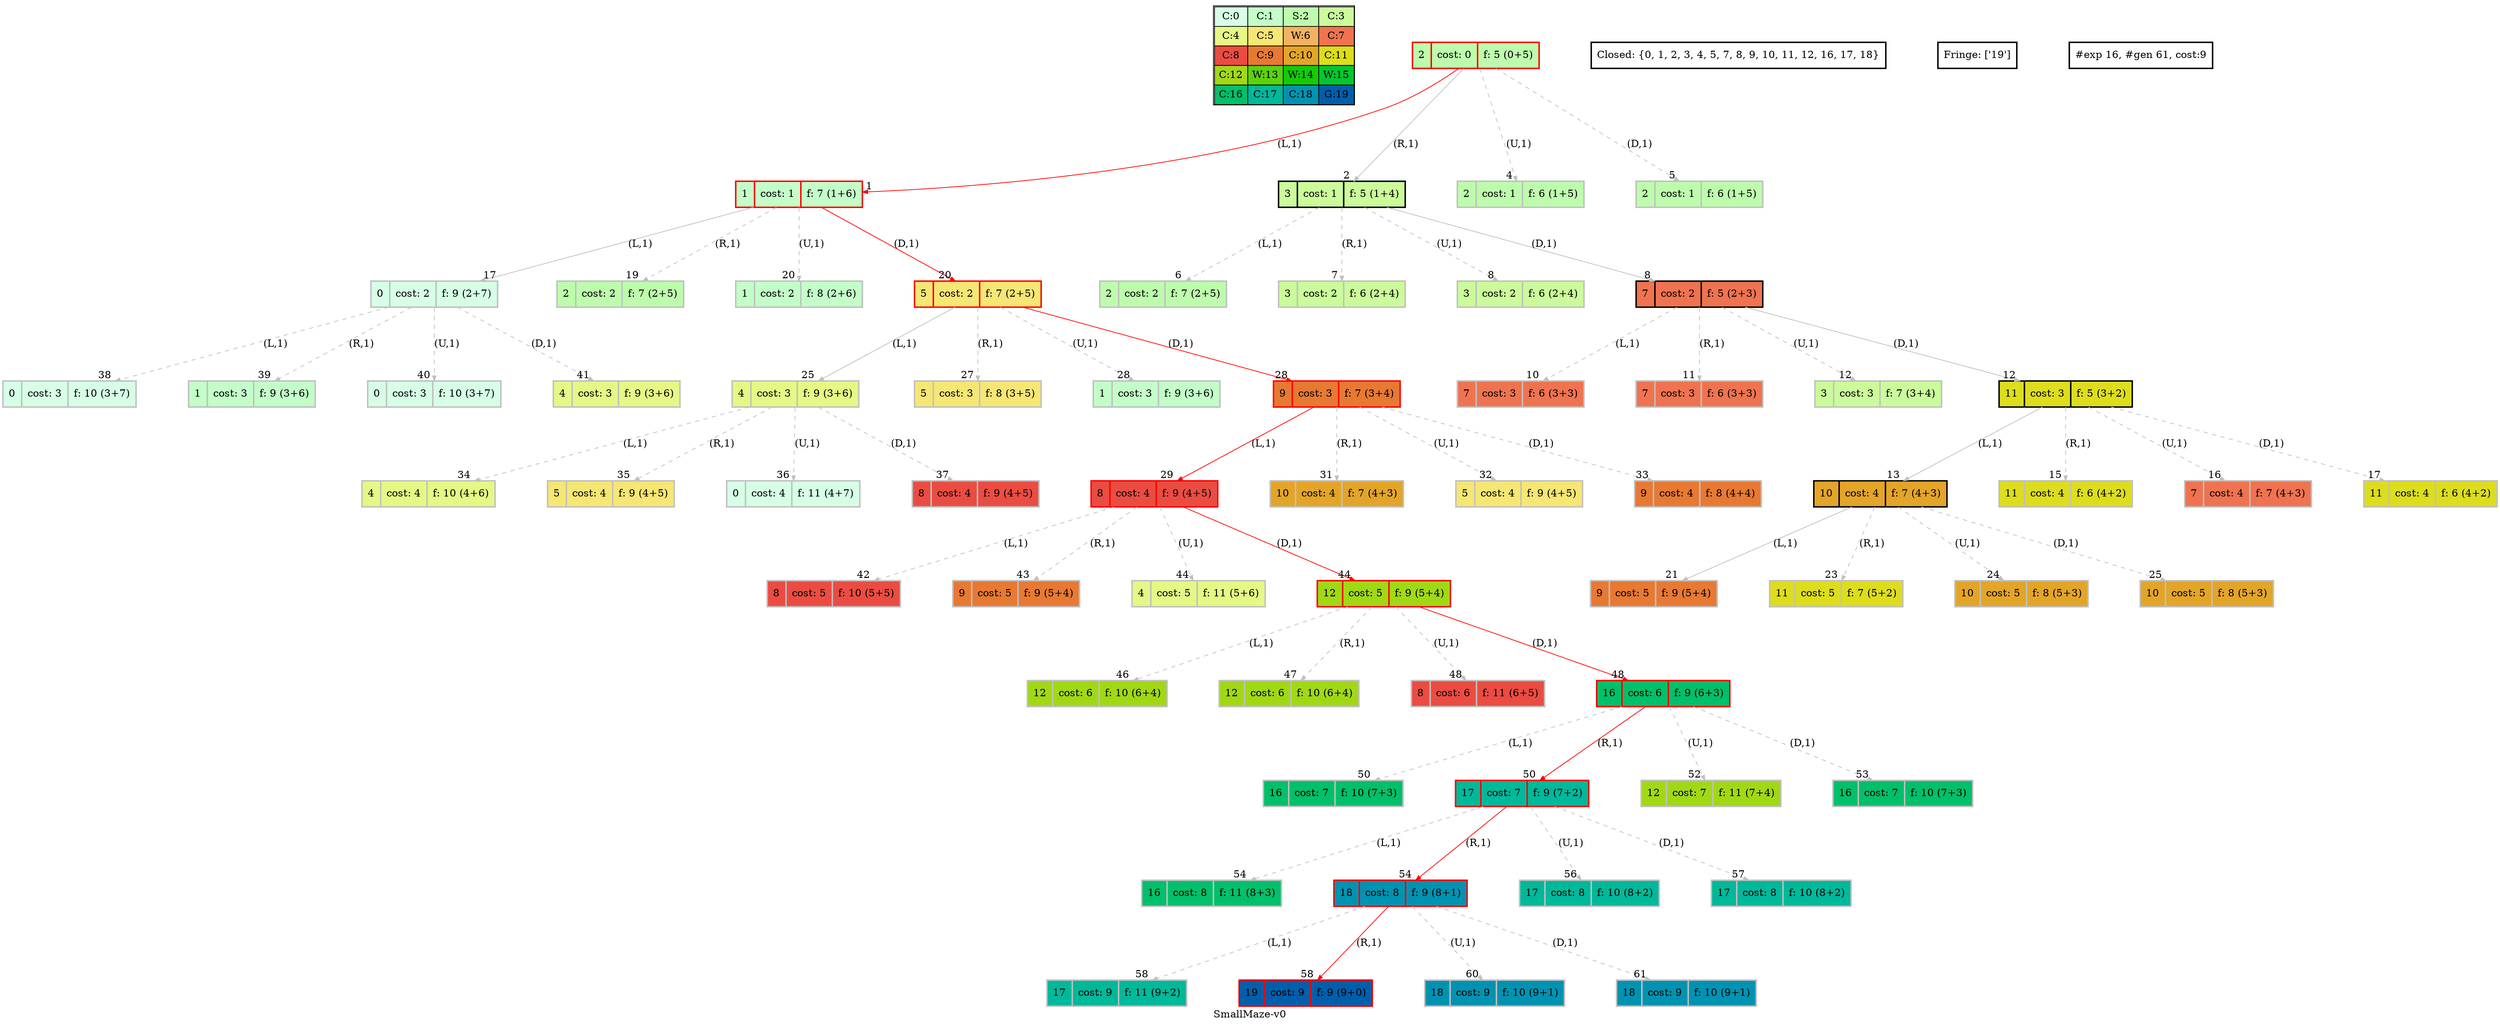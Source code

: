 digraph SmallMaze { label="SmallMaze-v0" nodesep=1 ranksep="1.2" node [shape=record penwidth=2] edge [arrowsize=0.7] 
subgraph MAP {label=Map;map [shape=plaintext label=<<table border="1" cellpadding="5" cellspacing="0" cellborder="1"><tr><td bgcolor="0.39803922 0.15947579 0.99679532 1.        ">C:0</td><td bgcolor="0.35098039 0.23194764 0.99315867 1.        ">C:1</td><td bgcolor="0.29607843 0.31486959 0.98720184 1.        ">S:2</td><td bgcolor="0.24901961 0.38410575 0.98063477 1.        ">C:3</td></tr><tr><td bgcolor="0.19411765 0.46220388 0.97128103 1.        ">C:4</td><td bgcolor="0.14705882 0.52643216 0.96182564 1.        ">C:5</td><td bgcolor="0.09215686 0.59770746 0.94913494 1.        ">W:6</td><td bgcolor="0.0372549  0.66454018 0.93467977 1.        ">C:7</td></tr><tr><td bgcolor="0.00980392 0.71791192 0.92090552 1.        ">C:8</td><td bgcolor="0.06470588 0.77520398 0.9032472  1.        ">C:9</td><td bgcolor="0.11176471 0.81974048 0.88677369 1.        ">C:10</td><td bgcolor="0.16666667 0.8660254  0.8660254  1.        ">C:11</td></tr><tr><td bgcolor="0.21372549 0.9005867  0.84695821 1.        ">C:12</td><td bgcolor="0.26862745 0.93467977 0.82325295 1.        ">W:13</td><td bgcolor="0.32352941 0.96182564 0.79801723 1.        ">W:14</td><td bgcolor="0.37058824 0.97940977 0.77520398 1.        ">W:15</td></tr><tr><td bgcolor="0.4254902  0.99315867 0.74725253 1.        ">C:16</td><td bgcolor="0.47254902 0.99907048 0.72218645 1.        ">C:17</td><td bgcolor="0.52745098 0.99907048 0.69169844 1.        ">C:18</td><td bgcolor="0.5745098  0.99315867 0.66454018 1.        ">G:19</td></tr></table>>]} 
"0_2" [label="<f0>2 |<f1> cost: 0 |<f2> f: 5 (0+5)", style=filled color=grey fillcolor="0.29607843 0.31486959 0.98720184 1.        "];  
"0_2" [label="<f0>2 |<f1> cost: 0 |<f2> f: 5 (0+5)", style=filled color=black color=red fillcolor="0.29607843 0.31486959 0.98720184 1.        "];  "0_2.1-0" [label="<f0>1 |<f1> cost: 1 |<f2> f: 7 (1+6)", style=filled color=grey color=red fillcolor="0.35098039 0.23194764 0.99315867 1.        "];   "0_2" -> "0_2.1-0" [label="(L,1)" headlabel=" 1 " style="" color=grey color=red ]; "0_c" [label="Closed: {2}" shape=box]; "0_fr" [label="Fringe: []" shape=box];
"0_2.3-1" [label="<f0>3 |<f1> cost: 1 |<f2> f: 5 (1+4)", style=filled color=grey fillcolor="0.24901961 0.38410575 0.98063477 1.        "];   "0_2" -> "0_2.3-1" [label="(R,1)" headlabel=" 2 " style="" color=grey ]; "0_c" [label="Closed: {2}" shape=box]; "0_fr" [label="Fringe: ['1']" shape=box];
"0_2.2-2" [label="<f0>2 |<f1> cost: 1 |<f2> f: 6 (1+5)", style=filled color=grey fillcolor="0.29607843 0.31486959 0.98720184 1.        "];   "0_2" -> "0_2.2-2" [label="(U,1)" headlabel=" 4 " style="dashed" color=grey ]; "0_c" [label="Closed: {2}" shape=box]; "0_fr" [label="Fringe: ['1', '3']" shape=box];
"0_2.2-3" [label="<f0>2 |<f1> cost: 1 |<f2> f: 6 (1+5)", style=filled color=grey fillcolor="0.29607843 0.31486959 0.98720184 1.        "];   "0_2" -> "0_2.2-3" [label="(D,1)" headlabel=" 5 " style="dashed" color=grey ]; "0_c" [label="Closed: {2}" shape=box]; "0_fr" [label="Fringe: ['1', '3']" shape=box];
"0_2.3.2-0" [label="<f0>2 |<f1> cost: 2 |<f2> f: 7 (2+5)", style=filled color=grey fillcolor="0.29607843 0.31486959 0.98720184 1.        "];   "0_2.3-1" -> "0_2.3.2-0" [label="(L,1)" headlabel=" 6 " style="dashed" color=grey ]; "0_c" [label="Closed: {2, 3}" shape=box]; "0_fr" [label="Fringe: ['1']" shape=box];
"0_2.3.3-1" [label="<f0>3 |<f1> cost: 2 |<f2> f: 6 (2+4)", style=filled color=grey fillcolor="0.24901961 0.38410575 0.98063477 1.        "];   "0_2.3-1" -> "0_2.3.3-1" [label="(R,1)" headlabel=" 7 " style="dashed" color=grey ]; "0_c" [label="Closed: {2, 3}" shape=box]; "0_fr" [label="Fringe: ['1']" shape=box];
"0_2.3.3-2" [label="<f0>3 |<f1> cost: 2 |<f2> f: 6 (2+4)", style=filled color=grey fillcolor="0.24901961 0.38410575 0.98063477 1.        "];   "0_2.3-1" -> "0_2.3.3-2" [label="(U,1)" headlabel=" 8 " style="dashed" color=grey ]; "0_c" [label="Closed: {2, 3}" shape=box]; "0_fr" [label="Fringe: ['1']" shape=box];
"0_2.3-1" [label="<f0>3 |<f1> cost: 1 |<f2> f: 5 (1+4)", style=filled color=black fillcolor="0.24901961 0.38410575 0.98063477 1.        "];  "0_2.3.7-3" [label="<f0>7 |<f1> cost: 2 |<f2> f: 5 (2+3)", style=filled color=grey fillcolor="0.0372549  0.66454018 0.93467977 1.        "];   "0_2.3-1" -> "0_2.3.7-3" [label="(D,1)" headlabel=" 8 " style="" color=grey ]; "0_c" [label="Closed: {2, 3}" shape=box]; "0_fr" [label="Fringe: ['1']" shape=box];
"0_2.3.7.7-0" [label="<f0>7 |<f1> cost: 3 |<f2> f: 6 (3+3)", style=filled color=grey fillcolor="0.0372549  0.66454018 0.93467977 1.        "];   "0_2.3.7-3" -> "0_2.3.7.7-0" [label="(L,1)" headlabel=" 10 " style="dashed" color=grey ]; "0_c" [label="Closed: {2, 3, 7}" shape=box]; "0_fr" [label="Fringe: ['1']" shape=box];
"0_2.3.7.7-1" [label="<f0>7 |<f1> cost: 3 |<f2> f: 6 (3+3)", style=filled color=grey fillcolor="0.0372549  0.66454018 0.93467977 1.        "];   "0_2.3.7-3" -> "0_2.3.7.7-1" [label="(R,1)" headlabel=" 11 " style="dashed" color=grey ]; "0_c" [label="Closed: {2, 3, 7}" shape=box]; "0_fr" [label="Fringe: ['1']" shape=box];
"0_2.3.7.3-2" [label="<f0>3 |<f1> cost: 3 |<f2> f: 7 (3+4)", style=filled color=grey fillcolor="0.24901961 0.38410575 0.98063477 1.        "];   "0_2.3.7-3" -> "0_2.3.7.3-2" [label="(U,1)" headlabel=" 12 " style="dashed" color=grey ]; "0_c" [label="Closed: {2, 3, 7}" shape=box]; "0_fr" [label="Fringe: ['1']" shape=box];
"0_2.3.7-3" [label="<f0>7 |<f1> cost: 2 |<f2> f: 5 (2+3)", style=filled color=black fillcolor="0.0372549  0.66454018 0.93467977 1.        "];  "0_2.3.7.11-3" [label="<f0>11 |<f1> cost: 3 |<f2> f: 5 (3+2)", style=filled color=grey fillcolor="0.16666667 0.8660254  0.8660254  1.        "];   "0_2.3.7-3" -> "0_2.3.7.11-3" [label="(D,1)" headlabel=" 12 " style="" color=grey ]; "0_c" [label="Closed: {2, 3, 7}" shape=box]; "0_fr" [label="Fringe: ['1']" shape=box];
"0_2.3.7.11-3" [label="<f0>11 |<f1> cost: 3 |<f2> f: 5 (3+2)", style=filled color=black fillcolor="0.16666667 0.8660254  0.8660254  1.        "];  "0_2.3.7.11.10-0" [label="<f0>10 |<f1> cost: 4 |<f2> f: 7 (4+3)", style=filled color=grey fillcolor="0.11176471 0.81974048 0.88677369 1.        "];   "0_2.3.7.11-3" -> "0_2.3.7.11.10-0" [label="(L,1)" headlabel=" 13 " style="" color=grey ]; "0_c" [label="Closed: {11, 2, 3, 7}" shape=box]; "0_fr" [label="Fringe: ['1']" shape=box];
"0_2.3.7.11.11-1" [label="<f0>11 |<f1> cost: 4 |<f2> f: 6 (4+2)", style=filled color=grey fillcolor="0.16666667 0.8660254  0.8660254  1.        "];   "0_2.3.7.11-3" -> "0_2.3.7.11.11-1" [label="(R,1)" headlabel=" 15 " style="dashed" color=grey ]; "0_c" [label="Closed: {11, 2, 3, 7}" shape=box]; "0_fr" [label="Fringe: ['1', '10']" shape=box];
"0_2.3.7.11.7-2" [label="<f0>7 |<f1> cost: 4 |<f2> f: 7 (4+3)", style=filled color=grey fillcolor="0.0372549  0.66454018 0.93467977 1.        "];   "0_2.3.7.11-3" -> "0_2.3.7.11.7-2" [label="(U,1)" headlabel=" 16 " style="dashed" color=grey ]; "0_c" [label="Closed: {11, 2, 3, 7}" shape=box]; "0_fr" [label="Fringe: ['1', '10']" shape=box];
"0_2.3.7.11.11-3" [label="<f0>11 |<f1> cost: 4 |<f2> f: 6 (4+2)", style=filled color=grey fillcolor="0.16666667 0.8660254  0.8660254  1.        "];   "0_2.3.7.11-3" -> "0_2.3.7.11.11-3" [label="(D,1)" headlabel=" 17 " style="dashed" color=grey ]; "0_c" [label="Closed: {11, 2, 3, 7}" shape=box]; "0_fr" [label="Fringe: ['1', '10']" shape=box];
"0_2.1-0" [label="<f0>1 |<f1> cost: 1 |<f2> f: 7 (1+6)", style=filled color=black color=red fillcolor="0.35098039 0.23194764 0.99315867 1.        "];  "0_2.1.0-0" [label="<f0>0 |<f1> cost: 2 |<f2> f: 9 (2+7)", style=filled color=grey fillcolor="0.39803922 0.15947579 0.99679532 1.        "];   "0_2.1-0" -> "0_2.1.0-0" [label="(L,1)" headlabel=" 17 " style="" color=grey ]; "0_c" [label="Closed: {1, 2, 3, 7, 11}" shape=box]; "0_fr" [label="Fringe: ['10']" shape=box];
"0_2.1.2-1" [label="<f0>2 |<f1> cost: 2 |<f2> f: 7 (2+5)", style=filled color=grey fillcolor="0.29607843 0.31486959 0.98720184 1.        "];   "0_2.1-0" -> "0_2.1.2-1" [label="(R,1)" headlabel=" 19 " style="dashed" color=grey ]; "0_c" [label="Closed: {1, 2, 3, 7, 11}" shape=box]; "0_fr" [label="Fringe: ['10', '0']" shape=box];
"0_2.1.1-2" [label="<f0>1 |<f1> cost: 2 |<f2> f: 8 (2+6)", style=filled color=grey fillcolor="0.35098039 0.23194764 0.99315867 1.        "];   "0_2.1-0" -> "0_2.1.1-2" [label="(U,1)" headlabel=" 20 " style="dashed" color=grey ]; "0_c" [label="Closed: {1, 2, 3, 7, 11}" shape=box]; "0_fr" [label="Fringe: ['10', '0']" shape=box];
"0_2.1.5-3" [label="<f0>5 |<f1> cost: 2 |<f2> f: 7 (2+5)", style=filled color=grey color=red fillcolor="0.14705882 0.52643216 0.96182564 1.        "];   "0_2.1-0" -> "0_2.1.5-3" [label="(D,1)" headlabel=" 20 " style="" color=grey color=red ]; "0_c" [label="Closed: {1, 2, 3, 7, 11}" shape=box]; "0_fr" [label="Fringe: ['10', '0']" shape=box];
"0_2.3.7.11.10-0" [label="<f0>10 |<f1> cost: 4 |<f2> f: 7 (4+3)", style=filled color=black fillcolor="0.11176471 0.81974048 0.88677369 1.        "];  "0_2.3.7.11.10.9-0" [label="<f0>9 |<f1> cost: 5 |<f2> f: 9 (5+4)", style=filled color=grey fillcolor="0.06470588 0.77520398 0.9032472  1.        "];   "0_2.3.7.11.10-0" -> "0_2.3.7.11.10.9-0" [label="(L,1)" headlabel=" 21 " style="" color=grey ]; "0_c" [label="Closed: {1, 2, 3, 7, 10, 11}" shape=box]; "0_fr" [label="Fringe: ['0', '5']" shape=box];
"0_2.3.7.11.10.11-1" [label="<f0>11 |<f1> cost: 5 |<f2> f: 7 (5+2)", style=filled color=grey fillcolor="0.16666667 0.8660254  0.8660254  1.        "];   "0_2.3.7.11.10-0" -> "0_2.3.7.11.10.11-1" [label="(R,1)" headlabel=" 23 " style="dashed" color=grey ]; "0_c" [label="Closed: {1, 2, 3, 7, 10, 11}" shape=box]; "0_fr" [label="Fringe: ['0', '5', '9']" shape=box];
"0_2.3.7.11.10.10-2" [label="<f0>10 |<f1> cost: 5 |<f2> f: 8 (5+3)", style=filled color=grey fillcolor="0.11176471 0.81974048 0.88677369 1.        "];   "0_2.3.7.11.10-0" -> "0_2.3.7.11.10.10-2" [label="(U,1)" headlabel=" 24 " style="dashed" color=grey ]; "0_c" [label="Closed: {1, 2, 3, 7, 10, 11}" shape=box]; "0_fr" [label="Fringe: ['0', '5', '9']" shape=box];
"0_2.3.7.11.10.10-3" [label="<f0>10 |<f1> cost: 5 |<f2> f: 8 (5+3)", style=filled color=grey fillcolor="0.11176471 0.81974048 0.88677369 1.        "];   "0_2.3.7.11.10-0" -> "0_2.3.7.11.10.10-3" [label="(D,1)" headlabel=" 25 " style="dashed" color=grey ]; "0_c" [label="Closed: {1, 2, 3, 7, 10, 11}" shape=box]; "0_fr" [label="Fringe: ['0', '5', '9']" shape=box];
"0_2.1.5-3" [label="<f0>5 |<f1> cost: 2 |<f2> f: 7 (2+5)", style=filled color=black color=red fillcolor="0.14705882 0.52643216 0.96182564 1.        "];  "0_2.1.5.4-0" [label="<f0>4 |<f1> cost: 3 |<f2> f: 9 (3+6)", style=filled color=grey fillcolor="0.19411765 0.46220388 0.97128103 1.        "];   "0_2.1.5-3" -> "0_2.1.5.4-0" [label="(L,1)" headlabel=" 25 " style="" color=grey ]; "0_c" [label="Closed: {1, 2, 3, 5, 7, 10, 11}" shape=box]; "0_fr" [label="Fringe: ['0', '9']" shape=box];
"0_2.1.5.5-1" [label="<f0>5 |<f1> cost: 3 |<f2> f: 8 (3+5)", style=filled color=grey fillcolor="0.14705882 0.52643216 0.96182564 1.        "];   "0_2.1.5-3" -> "0_2.1.5.5-1" [label="(R,1)" headlabel=" 27 " style="dashed" color=grey ]; "0_c" [label="Closed: {1, 2, 3, 5, 7, 10, 11}" shape=box]; "0_fr" [label="Fringe: ['0', '9', '4']" shape=box];
"0_2.1.5.1-2" [label="<f0>1 |<f1> cost: 3 |<f2> f: 9 (3+6)", style=filled color=grey fillcolor="0.35098039 0.23194764 0.99315867 1.        "];   "0_2.1.5-3" -> "0_2.1.5.1-2" [label="(U,1)" headlabel=" 28 " style="dashed" color=grey ]; "0_c" [label="Closed: {1, 2, 3, 5, 7, 10, 11}" shape=box]; "0_fr" [label="Fringe: ['0', '9', '4']" shape=box];
"0_2.1.5.9-3" [label="<f0>9 |<f1> cost: 3 |<f2> f: 7 (3+4)", style=filled color=grey color=red fillcolor="0.06470588 0.77520398 0.9032472  1.        "];   "0_2.1.5-3" -> "0_2.1.5.9-3" [label="(D,1)" headlabel=" 28 " style="" color=grey color=red ]; "0_c" [label="Closed: {1, 2, 3, 5, 7, 10, 11}" shape=box]; "0_fr" [label="Fringe: ['0', '9', '4']" shape=box];
"0_2.1.5.9-3" [label="<f0>9 |<f1> cost: 3 |<f2> f: 7 (3+4)", style=filled color=black color=red fillcolor="0.06470588 0.77520398 0.9032472  1.        "];  "0_2.1.5.9.8-0" [label="<f0>8 |<f1> cost: 4 |<f2> f: 9 (4+5)", style=filled color=grey color=red fillcolor="0.00980392 0.71791192 0.92090552 1.        "];   "0_2.1.5.9-3" -> "0_2.1.5.9.8-0" [label="(L,1)" headlabel=" 29 " style="" color=grey color=red ]; "0_c" [label="Closed: {1, 2, 3, 5, 7, 9, 10, 11}" shape=box]; "0_fr" [label="Fringe: ['0', '4']" shape=box];
"0_2.1.5.9.10-1" [label="<f0>10 |<f1> cost: 4 |<f2> f: 7 (4+3)", style=filled color=grey fillcolor="0.11176471 0.81974048 0.88677369 1.        "];   "0_2.1.5.9-3" -> "0_2.1.5.9.10-1" [label="(R,1)" headlabel=" 31 " style="dashed" color=grey ]; "0_c" [label="Closed: {1, 2, 3, 5, 7, 9, 10, 11}" shape=box]; "0_fr" [label="Fringe: ['0', '4', '8']" shape=box];
"0_2.1.5.9.5-2" [label="<f0>5 |<f1> cost: 4 |<f2> f: 9 (4+5)", style=filled color=grey fillcolor="0.14705882 0.52643216 0.96182564 1.        "];   "0_2.1.5.9-3" -> "0_2.1.5.9.5-2" [label="(U,1)" headlabel=" 32 " style="dashed" color=grey ]; "0_c" [label="Closed: {1, 2, 3, 5, 7, 9, 10, 11}" shape=box]; "0_fr" [label="Fringe: ['0', '4', '8']" shape=box];
"0_2.1.5.9.9-3" [label="<f0>9 |<f1> cost: 4 |<f2> f: 8 (4+4)", style=filled color=grey fillcolor="0.06470588 0.77520398 0.9032472  1.        "];   "0_2.1.5.9-3" -> "0_2.1.5.9.9-3" [label="(D,1)" headlabel=" 33 " style="dashed" color=grey ]; "0_c" [label="Closed: {1, 2, 3, 5, 7, 9, 10, 11}" shape=box]; "0_fr" [label="Fringe: ['0', '4', '8']" shape=box];
"0_2.1.5.4.4-0" [label="<f0>4 |<f1> cost: 4 |<f2> f: 10 (4+6)", style=filled color=grey fillcolor="0.19411765 0.46220388 0.97128103 1.        "];   "0_2.1.5.4-0" -> "0_2.1.5.4.4-0" [label="(L,1)" headlabel=" 34 " style="dashed" color=grey ]; "0_c" [label="Closed: {1, 2, 3, 4, 5, 7, 9, 10, 11}" shape=box]; "0_fr" [label="Fringe: ['0', '8']" shape=box];
"0_2.1.5.4.5-1" [label="<f0>5 |<f1> cost: 4 |<f2> f: 9 (4+5)", style=filled color=grey fillcolor="0.14705882 0.52643216 0.96182564 1.        "];   "0_2.1.5.4-0" -> "0_2.1.5.4.5-1" [label="(R,1)" headlabel=" 35 " style="dashed" color=grey ]; "0_c" [label="Closed: {1, 2, 3, 4, 5, 7, 9, 10, 11}" shape=box]; "0_fr" [label="Fringe: ['0', '8']" shape=box];
"0_2.1.5.4.0-2" [label="<f0>0 |<f1> cost: 4 |<f2> f: 11 (4+7)", style=filled color=grey fillcolor="0.39803922 0.15947579 0.99679532 1.        "];   "0_2.1.5.4-0" -> "0_2.1.5.4.0-2" [label="(U,1)" headlabel=" 36 " style="dashed" color=grey ]; "0_c" [label="Closed: {1, 2, 3, 4, 5, 7, 9, 10, 11}" shape=box]; "0_fr" [label="Fringe: ['0', '8']" shape=box];
"0_2.1.5.4.8-3" [label="<f0>8 |<f1> cost: 4 |<f2> f: 9 (4+5)", style=filled color=grey fillcolor="0.00980392 0.71791192 0.92090552 1.        "];   "0_2.1.5.4-0" -> "0_2.1.5.4.8-3" [label="(D,1)" headlabel=" 37 " style="dashed" color=grey ]; "0_c" [label="Closed: {1, 2, 3, 4, 5, 7, 9, 10, 11}" shape=box]; "0_fr" [label="Fringe: ['0', '8']" shape=box];
"0_2.1.0.0-0" [label="<f0>0 |<f1> cost: 3 |<f2> f: 10 (3+7)", style=filled color=grey fillcolor="0.39803922 0.15947579 0.99679532 1.        "];   "0_2.1.0-0" -> "0_2.1.0.0-0" [label="(L,1)" headlabel=" 38 " style="dashed" color=grey ]; "0_c" [label="Closed: {0, 1, 2, 3, 4, 5, 7, 9, 10, 11}" shape=box]; "0_fr" [label="Fringe: ['8']" shape=box];
"0_2.1.0.1-1" [label="<f0>1 |<f1> cost: 3 |<f2> f: 9 (3+6)", style=filled color=grey fillcolor="0.35098039 0.23194764 0.99315867 1.        "];   "0_2.1.0-0" -> "0_2.1.0.1-1" [label="(R,1)" headlabel=" 39 " style="dashed" color=grey ]; "0_c" [label="Closed: {0, 1, 2, 3, 4, 5, 7, 9, 10, 11}" shape=box]; "0_fr" [label="Fringe: ['8']" shape=box];
"0_2.1.0.0-2" [label="<f0>0 |<f1> cost: 3 |<f2> f: 10 (3+7)", style=filled color=grey fillcolor="0.39803922 0.15947579 0.99679532 1.        "];   "0_2.1.0-0" -> "0_2.1.0.0-2" [label="(U,1)" headlabel=" 40 " style="dashed" color=grey ]; "0_c" [label="Closed: {0, 1, 2, 3, 4, 5, 7, 9, 10, 11}" shape=box]; "0_fr" [label="Fringe: ['8']" shape=box];
"0_2.1.0.4-3" [label="<f0>4 |<f1> cost: 3 |<f2> f: 9 (3+6)", style=filled color=grey fillcolor="0.19411765 0.46220388 0.97128103 1.        "];   "0_2.1.0-0" -> "0_2.1.0.4-3" [label="(D,1)" headlabel=" 41 " style="dashed" color=grey ]; "0_c" [label="Closed: {0, 1, 2, 3, 4, 5, 7, 9, 10, 11}" shape=box]; "0_fr" [label="Fringe: ['8']" shape=box];
"0_2.1.5.9.8.8-0" [label="<f0>8 |<f1> cost: 5 |<f2> f: 10 (5+5)", style=filled color=grey fillcolor="0.00980392 0.71791192 0.92090552 1.        "];   "0_2.1.5.9.8-0" -> "0_2.1.5.9.8.8-0" [label="(L,1)" headlabel=" 42 " style="dashed" color=grey ]; "0_c" [label="Closed: {0, 1, 2, 3, 4, 5, 7, 8, 9, 10, 11}" shape=box]; "0_fr" [label="Fringe: []" shape=box];
"0_2.1.5.9.8.9-1" [label="<f0>9 |<f1> cost: 5 |<f2> f: 9 (5+4)", style=filled color=grey fillcolor="0.06470588 0.77520398 0.9032472  1.        "];   "0_2.1.5.9.8-0" -> "0_2.1.5.9.8.9-1" [label="(R,1)" headlabel=" 43 " style="dashed" color=grey ]; "0_c" [label="Closed: {0, 1, 2, 3, 4, 5, 7, 8, 9, 10, 11}" shape=box]; "0_fr" [label="Fringe: []" shape=box];
"0_2.1.5.9.8.4-2" [label="<f0>4 |<f1> cost: 5 |<f2> f: 11 (5+6)", style=filled color=grey fillcolor="0.19411765 0.46220388 0.97128103 1.        "];   "0_2.1.5.9.8-0" -> "0_2.1.5.9.8.4-2" [label="(U,1)" headlabel=" 44 " style="dashed" color=grey ]; "0_c" [label="Closed: {0, 1, 2, 3, 4, 5, 7, 8, 9, 10, 11}" shape=box]; "0_fr" [label="Fringe: []" shape=box];
"0_2.1.5.9.8-0" [label="<f0>8 |<f1> cost: 4 |<f2> f: 9 (4+5)", style=filled color=black color=red fillcolor="0.00980392 0.71791192 0.92090552 1.        "];  "0_2.1.5.9.8.12-3" [label="<f0>12 |<f1> cost: 5 |<f2> f: 9 (5+4)", style=filled color=grey color=red fillcolor="0.21372549 0.9005867  0.84695821 1.        "];   "0_2.1.5.9.8-0" -> "0_2.1.5.9.8.12-3" [label="(D,1)" headlabel=" 44 " style="" color=grey color=red ]; "0_c" [label="Closed: {0, 1, 2, 3, 4, 5, 7, 8, 9, 10, 11}" shape=box]; "0_fr" [label="Fringe: []" shape=box];
"0_2.1.5.9.8.12.12-0" [label="<f0>12 |<f1> cost: 6 |<f2> f: 10 (6+4)", style=filled color=grey fillcolor="0.21372549 0.9005867  0.84695821 1.        "];   "0_2.1.5.9.8.12-3" -> "0_2.1.5.9.8.12.12-0" [label="(L,1)" headlabel=" 46 " style="dashed" color=grey ]; "0_c" [label="Closed: {0, 1, 2, 3, 4, 5, 7, 8, 9, 10, 11, 12}" shape=box]; "0_fr" [label="Fringe: []" shape=box];
"0_2.1.5.9.8.12.12-1" [label="<f0>12 |<f1> cost: 6 |<f2> f: 10 (6+4)", style=filled color=grey fillcolor="0.21372549 0.9005867  0.84695821 1.        "];   "0_2.1.5.9.8.12-3" -> "0_2.1.5.9.8.12.12-1" [label="(R,1)" headlabel=" 47 " style="dashed" color=grey ]; "0_c" [label="Closed: {0, 1, 2, 3, 4, 5, 7, 8, 9, 10, 11, 12}" shape=box]; "0_fr" [label="Fringe: []" shape=box];
"0_2.1.5.9.8.12.8-2" [label="<f0>8 |<f1> cost: 6 |<f2> f: 11 (6+5)", style=filled color=grey fillcolor="0.00980392 0.71791192 0.92090552 1.        "];   "0_2.1.5.9.8.12-3" -> "0_2.1.5.9.8.12.8-2" [label="(U,1)" headlabel=" 48 " style="dashed" color=grey ]; "0_c" [label="Closed: {0, 1, 2, 3, 4, 5, 7, 8, 9, 10, 11, 12}" shape=box]; "0_fr" [label="Fringe: []" shape=box];
"0_2.1.5.9.8.12-3" [label="<f0>12 |<f1> cost: 5 |<f2> f: 9 (5+4)", style=filled color=black color=red fillcolor="0.21372549 0.9005867  0.84695821 1.        "];  "0_2.1.5.9.8.12.16-3" [label="<f0>16 |<f1> cost: 6 |<f2> f: 9 (6+3)", style=filled color=grey color=red fillcolor="0.4254902  0.99315867 0.74725253 1.        "];   "0_2.1.5.9.8.12-3" -> "0_2.1.5.9.8.12.16-3" [label="(D,1)" headlabel=" 48 " style="" color=grey color=red ]; "0_c" [label="Closed: {0, 1, 2, 3, 4, 5, 7, 8, 9, 10, 11, 12}" shape=box]; "0_fr" [label="Fringe: []" shape=box];
"0_2.1.5.9.8.12.16.16-0" [label="<f0>16 |<f1> cost: 7 |<f2> f: 10 (7+3)", style=filled color=grey fillcolor="0.4254902  0.99315867 0.74725253 1.        "];   "0_2.1.5.9.8.12.16-3" -> "0_2.1.5.9.8.12.16.16-0" [label="(L,1)" headlabel=" 50 " style="dashed" color=grey ]; "0_c" [label="Closed: {0, 1, 2, 3, 4, 5, 7, 8, 9, 10, 11, 12, 16}" shape=box]; "0_fr" [label="Fringe: []" shape=box];
"0_2.1.5.9.8.12.16-3" [label="<f0>16 |<f1> cost: 6 |<f2> f: 9 (6+3)", style=filled color=black color=red fillcolor="0.4254902  0.99315867 0.74725253 1.        "];  "0_2.1.5.9.8.12.16.17-1" [label="<f0>17 |<f1> cost: 7 |<f2> f: 9 (7+2)", style=filled color=grey color=red fillcolor="0.47254902 0.99907048 0.72218645 1.        "];   "0_2.1.5.9.8.12.16-3" -> "0_2.1.5.9.8.12.16.17-1" [label="(R,1)" headlabel=" 50 " style="" color=grey color=red ]; "0_c" [label="Closed: {0, 1, 2, 3, 4, 5, 7, 8, 9, 10, 11, 12, 16}" shape=box]; "0_fr" [label="Fringe: []" shape=box];
"0_2.1.5.9.8.12.16.12-2" [label="<f0>12 |<f1> cost: 7 |<f2> f: 11 (7+4)", style=filled color=grey fillcolor="0.21372549 0.9005867  0.84695821 1.        "];   "0_2.1.5.9.8.12.16-3" -> "0_2.1.5.9.8.12.16.12-2" [label="(U,1)" headlabel=" 52 " style="dashed" color=grey ]; "0_c" [label="Closed: {0, 1, 2, 3, 4, 5, 7, 8, 9, 10, 11, 12, 16}" shape=box]; "0_fr" [label="Fringe: ['17']" shape=box];
"0_2.1.5.9.8.12.16.16-3" [label="<f0>16 |<f1> cost: 7 |<f2> f: 10 (7+3)", style=filled color=grey fillcolor="0.4254902  0.99315867 0.74725253 1.        "];   "0_2.1.5.9.8.12.16-3" -> "0_2.1.5.9.8.12.16.16-3" [label="(D,1)" headlabel=" 53 " style="dashed" color=grey ]; "0_c" [label="Closed: {0, 1, 2, 3, 4, 5, 7, 8, 9, 10, 11, 12, 16}" shape=box]; "0_fr" [label="Fringe: ['17']" shape=box];
"0_2.1.5.9.8.12.16.17.16-0" [label="<f0>16 |<f1> cost: 8 |<f2> f: 11 (8+3)", style=filled color=grey fillcolor="0.4254902  0.99315867 0.74725253 1.        "];   "0_2.1.5.9.8.12.16.17-1" -> "0_2.1.5.9.8.12.16.17.16-0" [label="(L,1)" headlabel=" 54 " style="dashed" color=grey ]; "0_c" [label="Closed: {0, 1, 2, 3, 4, 5, 7, 8, 9, 10, 11, 12, 16, 17}" shape=box]; "0_fr" [label="Fringe: []" shape=box];
"0_2.1.5.9.8.12.16.17-1" [label="<f0>17 |<f1> cost: 7 |<f2> f: 9 (7+2)", style=filled color=black color=red fillcolor="0.47254902 0.99907048 0.72218645 1.        "];  "0_2.1.5.9.8.12.16.17.18-1" [label="<f0>18 |<f1> cost: 8 |<f2> f: 9 (8+1)", style=filled color=grey color=red fillcolor="0.52745098 0.99907048 0.69169844 1.        "];   "0_2.1.5.9.8.12.16.17-1" -> "0_2.1.5.9.8.12.16.17.18-1" [label="(R,1)" headlabel=" 54 " style="" color=grey color=red ]; "0_c" [label="Closed: {0, 1, 2, 3, 4, 5, 7, 8, 9, 10, 11, 12, 16, 17}" shape=box]; "0_fr" [label="Fringe: []" shape=box];
"0_2.1.5.9.8.12.16.17.17-2" [label="<f0>17 |<f1> cost: 8 |<f2> f: 10 (8+2)", style=filled color=grey fillcolor="0.47254902 0.99907048 0.72218645 1.        "];   "0_2.1.5.9.8.12.16.17-1" -> "0_2.1.5.9.8.12.16.17.17-2" [label="(U,1)" headlabel=" 56 " style="dashed" color=grey ]; "0_c" [label="Closed: {0, 1, 2, 3, 4, 5, 7, 8, 9, 10, 11, 12, 16, 17}" shape=box]; "0_fr" [label="Fringe: ['18']" shape=box];
"0_2.1.5.9.8.12.16.17.17-3" [label="<f0>17 |<f1> cost: 8 |<f2> f: 10 (8+2)", style=filled color=grey fillcolor="0.47254902 0.99907048 0.72218645 1.        "];   "0_2.1.5.9.8.12.16.17-1" -> "0_2.1.5.9.8.12.16.17.17-3" [label="(D,1)" headlabel=" 57 " style="dashed" color=grey ]; "0_c" [label="Closed: {0, 1, 2, 3, 4, 5, 7, 8, 9, 10, 11, 12, 16, 17}" shape=box]; "0_fr" [label="Fringe: ['18']" shape=box];
"0_2.1.5.9.8.12.16.17.18.17-0" [label="<f0>17 |<f1> cost: 9 |<f2> f: 11 (9+2)", style=filled color=grey fillcolor="0.47254902 0.99907048 0.72218645 1.        "];   "0_2.1.5.9.8.12.16.17.18-1" -> "0_2.1.5.9.8.12.16.17.18.17-0" [label="(L,1)" headlabel=" 58 " style="dashed" color=grey ]; "0_c" [label="Closed: {0, 1, 2, 3, 4, 5, 7, 8, 9, 10, 11, 12, 16, 17, 18}" shape=box]; "0_fr" [label="Fringe: []" shape=box];
"0_2.1.5.9.8.12.16.17.18-1" [label="<f0>18 |<f1> cost: 8 |<f2> f: 9 (8+1)", style=filled color=black color=red fillcolor="0.52745098 0.99907048 0.69169844 1.        "];  "0_2.1.5.9.8.12.16.17.18.19-1" [label="<f0>19 |<f1> cost: 9 |<f2> f: 9 (9+0)", style=filled color=black color=red fillcolor="0.5745098  0.99315867 0.66454018 1.        "]; /*GOALSTATE*/  "0_2.1.5.9.8.12.16.17.18-1" -> "0_2.1.5.9.8.12.16.17.18.19-1" [label="(R,1)" headlabel=" 58 " style="" color=grey color=red ]; "0_c" [label="Closed: {0, 1, 2, 3, 4, 5, 7, 8, 9, 10, 11, 12, 16, 17, 18}" shape=box]; "0_fr" [label="Fringe: []" shape=box];
"0_2.1.5.9.8.12.16.17.18.18-2" [label="<f0>18 |<f1> cost: 9 |<f2> f: 10 (9+1)", style=filled color=grey fillcolor="0.52745098 0.99907048 0.69169844 1.        "];   "0_2.1.5.9.8.12.16.17.18-1" -> "0_2.1.5.9.8.12.16.17.18.18-2" [label="(U,1)" headlabel=" 60 " style="dashed" color=grey ]; "0_c" [label="Closed: {0, 1, 2, 3, 4, 5, 7, 8, 9, 10, 11, 12, 16, 17, 18}" shape=box]; "0_fr" [label="Fringe: ['19']" shape=box];
"0_2.1.5.9.8.12.16.17.18.18-3" [label="<f0>18 |<f1> cost: 9 |<f2> f: 10 (9+1)", style=filled color=grey fillcolor="0.52745098 0.99907048 0.69169844 1.        "];   "0_2.1.5.9.8.12.16.17.18-1" -> "0_2.1.5.9.8.12.16.17.18.18-3" [label="(D,1)" headlabel=" 61 " style="dashed" color=grey ]; "0_c" [label="Closed: {0, 1, 2, 3, 4, 5, 7, 8, 9, 10, 11, 12, 16, 17, 18}" shape=box]; "0_fr" [label="Fringe: ['19']" shape=box]
"#exp 16, #gen 61, cost:9" [ shape=box ]; }
